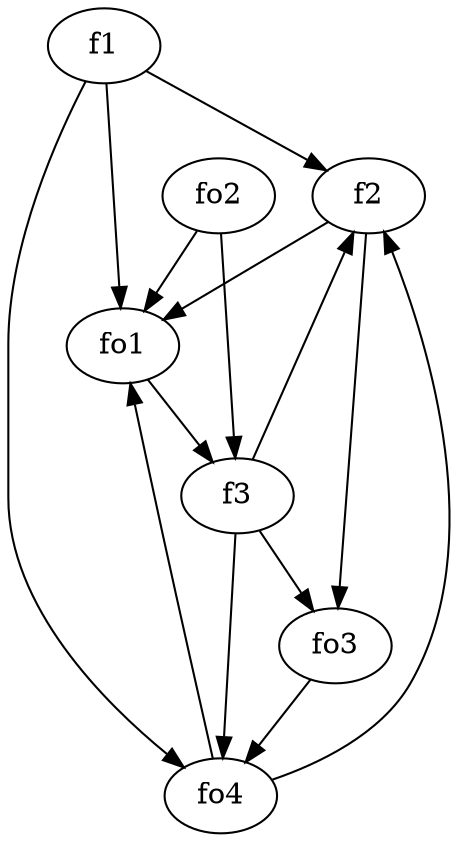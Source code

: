 strict digraph  {
f1;
f2;
f3;
fo1;
fo2;
fo3;
fo4;
f1 -> fo1  [weight=2];
f1 -> f2  [weight=2];
f1 -> fo4  [weight=2];
f2 -> fo1  [weight=2];
f2 -> fo3  [weight=2];
f3 -> fo4  [weight=2];
f3 -> fo3  [weight=2];
f3 -> f2  [weight=2];
fo1 -> f3  [weight=2];
fo2 -> fo1  [weight=2];
fo2 -> f3  [weight=2];
fo3 -> fo4  [weight=2];
fo4 -> f2  [weight=2];
fo4 -> fo1  [weight=2];
}
